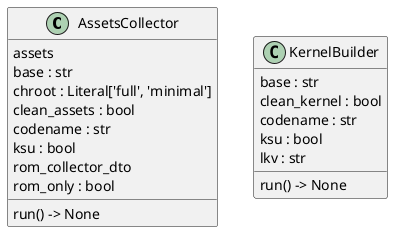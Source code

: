 @startuml classes
set namespaceSeparator none
class "AssetsCollector" as core.assets_collector.AssetsCollector {
  assets
  base : str
  chroot : Literal['full', 'minimal']
  clean_assets : bool
  codename : str
  ksu : bool
  rom_collector_dto
  rom_only : bool
  run() -> None
}
class "KernelBuilder" as core.kernel_builder.KernelBuilder {
  base : str
  clean_kernel : bool
  codename : str
  ksu : bool
  lkv : str
  run() -> None
}
@enduml
